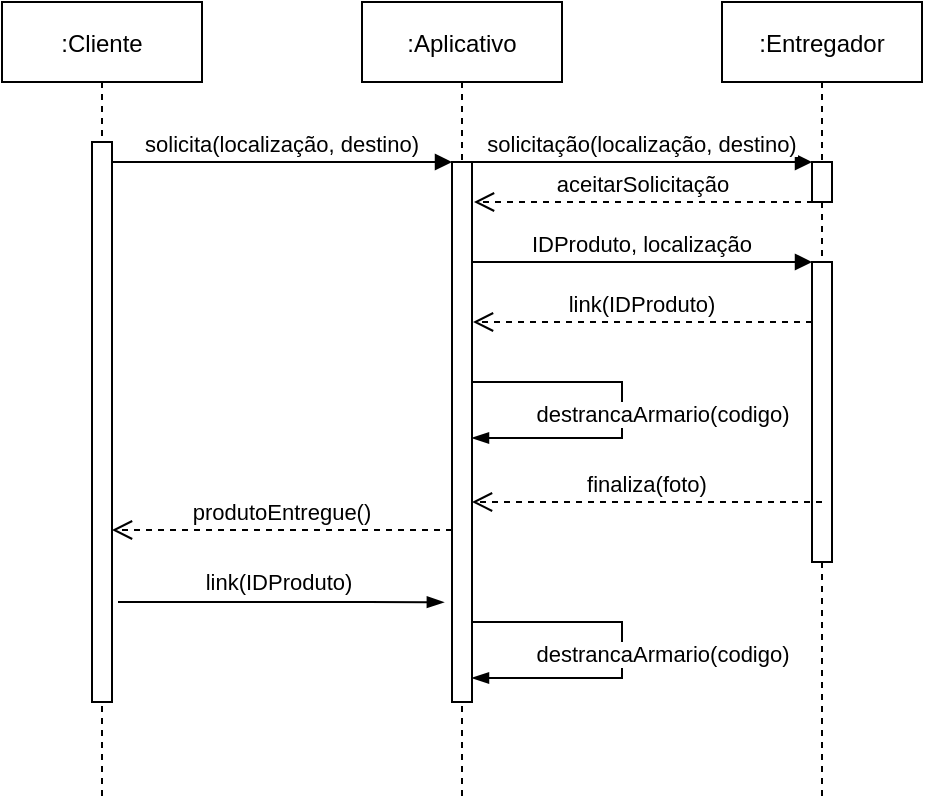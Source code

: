 <mxfile version="18.0.7" type="github">
  <diagram id="kgpKYQtTHZ0yAKxKKP6v" name="Page-1">
    <mxGraphModel dx="1384" dy="761" grid="1" gridSize="10" guides="1" tooltips="1" connect="1" arrows="1" fold="1" page="1" pageScale="1" pageWidth="850" pageHeight="1100" background="#ffffff" math="0" shadow="0">
      <root>
        <mxCell id="0" />
        <mxCell id="1" parent="0" />
        <mxCell id="3nuBFxr9cyL0pnOWT2aG-1" value=":Cliente" style="shape=umlLifeline;perimeter=lifelinePerimeter;container=1;collapsible=0;recursiveResize=0;rounded=0;shadow=0;strokeWidth=1;" parent="1" vertex="1">
          <mxGeometry x="120" y="80" width="100" height="400" as="geometry" />
        </mxCell>
        <mxCell id="3nuBFxr9cyL0pnOWT2aG-2" value="" style="points=[];perimeter=orthogonalPerimeter;rounded=0;shadow=0;strokeWidth=1;" parent="3nuBFxr9cyL0pnOWT2aG-1" vertex="1">
          <mxGeometry x="45" y="70" width="10" height="280" as="geometry" />
        </mxCell>
        <mxCell id="3nuBFxr9cyL0pnOWT2aG-5" value=":Aplicativo" style="shape=umlLifeline;perimeter=lifelinePerimeter;container=1;collapsible=0;recursiveResize=0;rounded=0;shadow=0;strokeWidth=1;" parent="1" vertex="1">
          <mxGeometry x="300" y="80" width="100" height="400" as="geometry" />
        </mxCell>
        <mxCell id="3nuBFxr9cyL0pnOWT2aG-6" value="" style="points=[];perimeter=orthogonalPerimeter;rounded=0;shadow=0;strokeWidth=1;" parent="3nuBFxr9cyL0pnOWT2aG-5" vertex="1">
          <mxGeometry x="45" y="80" width="10" height="270" as="geometry" />
        </mxCell>
        <mxCell id="YM6FdypdWrKnIj3ldF_I-10" value="solicitação(localização, destino)" style="verticalAlign=bottom;endArrow=block;entryX=0;entryY=0;shadow=0;strokeWidth=1;" edge="1" parent="3nuBFxr9cyL0pnOWT2aG-5">
          <mxGeometry relative="1" as="geometry">
            <mxPoint x="55" y="80.0" as="sourcePoint" />
            <mxPoint x="225" y="80.0" as="targetPoint" />
          </mxGeometry>
        </mxCell>
        <mxCell id="YM6FdypdWrKnIj3ldF_I-15" value="IDProduto, localização" style="verticalAlign=bottom;endArrow=block;entryX=0;entryY=0;shadow=0;strokeWidth=1;" edge="1" parent="3nuBFxr9cyL0pnOWT2aG-5">
          <mxGeometry relative="1" as="geometry">
            <mxPoint x="55" y="130.0" as="sourcePoint" />
            <mxPoint x="225" y="130.0" as="targetPoint" />
          </mxGeometry>
        </mxCell>
        <mxCell id="YM6FdypdWrKnIj3ldF_I-19" style="edgeStyle=orthogonalEdgeStyle;rounded=0;orthogonalLoop=1;jettySize=auto;html=1;endArrow=blockThin;endFill=1;" edge="1" parent="3nuBFxr9cyL0pnOWT2aG-5" source="3nuBFxr9cyL0pnOWT2aG-6" target="3nuBFxr9cyL0pnOWT2aG-6">
          <mxGeometry relative="1" as="geometry">
            <mxPoint x="60" y="218" as="targetPoint" />
            <Array as="points">
              <mxPoint x="130" y="190" />
              <mxPoint x="130" y="218" />
            </Array>
          </mxGeometry>
        </mxCell>
        <mxCell id="YM6FdypdWrKnIj3ldF_I-20" value="destrancaArmario(codigo)" style="edgeLabel;html=1;align=center;verticalAlign=middle;resizable=0;points=[];" vertex="1" connectable="0" parent="YM6FdypdWrKnIj3ldF_I-19">
          <mxGeometry x="0.125" relative="1" as="geometry">
            <mxPoint x="20" y="-9" as="offset" />
          </mxGeometry>
        </mxCell>
        <mxCell id="3nuBFxr9cyL0pnOWT2aG-8" value="solicita(localização, destino)" style="verticalAlign=bottom;endArrow=block;entryX=0;entryY=0;shadow=0;strokeWidth=1;" parent="1" source="3nuBFxr9cyL0pnOWT2aG-2" target="3nuBFxr9cyL0pnOWT2aG-6" edge="1">
          <mxGeometry relative="1" as="geometry">
            <mxPoint x="275" y="160" as="sourcePoint" />
          </mxGeometry>
        </mxCell>
        <mxCell id="YM6FdypdWrKnIj3ldF_I-2" value=":Entregador" style="shape=umlLifeline;perimeter=lifelinePerimeter;container=1;collapsible=0;recursiveResize=0;rounded=0;shadow=0;strokeWidth=1;" vertex="1" parent="1">
          <mxGeometry x="480" y="80" width="100" height="400" as="geometry" />
        </mxCell>
        <mxCell id="YM6FdypdWrKnIj3ldF_I-3" value="" style="points=[];perimeter=orthogonalPerimeter;rounded=0;shadow=0;strokeWidth=1;" vertex="1" parent="YM6FdypdWrKnIj3ldF_I-2">
          <mxGeometry x="45" y="80" width="10" height="20" as="geometry" />
        </mxCell>
        <mxCell id="YM6FdypdWrKnIj3ldF_I-5" value="" style="points=[];perimeter=orthogonalPerimeter;rounded=0;shadow=0;strokeWidth=1;" vertex="1" parent="YM6FdypdWrKnIj3ldF_I-2">
          <mxGeometry x="45" y="130" width="10" height="150" as="geometry" />
        </mxCell>
        <mxCell id="YM6FdypdWrKnIj3ldF_I-16" value="link(IDProduto)" style="verticalAlign=bottom;endArrow=open;dashed=1;endSize=8;shadow=0;strokeWidth=1;" edge="1" parent="YM6FdypdWrKnIj3ldF_I-2">
          <mxGeometry relative="1" as="geometry">
            <mxPoint x="-124.5" y="160.0" as="targetPoint" />
            <mxPoint x="45" y="160.0" as="sourcePoint" />
            <Array as="points">
              <mxPoint x="-74.5" y="160" />
            </Array>
          </mxGeometry>
        </mxCell>
        <mxCell id="YM6FdypdWrKnIj3ldF_I-13" value="aceitarSolicitação" style="verticalAlign=bottom;endArrow=open;dashed=1;endSize=8;shadow=0;strokeWidth=1;" edge="1" parent="1">
          <mxGeometry relative="1" as="geometry">
            <mxPoint x="356" y="180" as="targetPoint" />
            <mxPoint x="525.5" y="180.0" as="sourcePoint" />
            <Array as="points">
              <mxPoint x="406" y="180" />
            </Array>
          </mxGeometry>
        </mxCell>
        <mxCell id="YM6FdypdWrKnIj3ldF_I-22" value="finaliza(foto)" style="verticalAlign=bottom;endArrow=open;dashed=1;endSize=8;shadow=0;strokeWidth=1;" edge="1" parent="1">
          <mxGeometry relative="1" as="geometry">
            <mxPoint x="355" y="330" as="targetPoint" />
            <mxPoint x="530" y="330" as="sourcePoint" />
            <Array as="points">
              <mxPoint x="395" y="330" />
            </Array>
          </mxGeometry>
        </mxCell>
        <mxCell id="YM6FdypdWrKnIj3ldF_I-23" value="produtoEntregue()" style="verticalAlign=bottom;endArrow=open;dashed=1;endSize=8;shadow=0;strokeWidth=1;" edge="1" parent="1">
          <mxGeometry relative="1" as="geometry">
            <mxPoint x="175" y="344" as="targetPoint" />
            <mxPoint x="345" y="344.0" as="sourcePoint" />
            <Array as="points">
              <mxPoint x="205" y="344" />
            </Array>
          </mxGeometry>
        </mxCell>
        <mxCell id="YM6FdypdWrKnIj3ldF_I-25" style="edgeStyle=orthogonalEdgeStyle;rounded=0;orthogonalLoop=1;jettySize=auto;html=1;entryX=-0.208;entryY=0.957;entryDx=0;entryDy=0;entryPerimeter=0;endArrow=blockThin;endFill=1;" edge="1" parent="1">
          <mxGeometry relative="1" as="geometry">
            <mxPoint x="178" y="380" as="sourcePoint" />
            <mxPoint x="340.92" y="380.11" as="targetPoint" />
            <Array as="points">
              <mxPoint x="303" y="380" />
              <mxPoint x="303" y="380" />
            </Array>
          </mxGeometry>
        </mxCell>
        <mxCell id="YM6FdypdWrKnIj3ldF_I-26" value="link(IDProduto)" style="edgeLabel;html=1;align=center;verticalAlign=middle;resizable=0;points=[];" vertex="1" connectable="0" parent="YM6FdypdWrKnIj3ldF_I-25">
          <mxGeometry x="-0.409" y="-1" relative="1" as="geometry">
            <mxPoint x="32" y="-11" as="offset" />
          </mxGeometry>
        </mxCell>
        <mxCell id="YM6FdypdWrKnIj3ldF_I-27" style="edgeStyle=orthogonalEdgeStyle;rounded=0;orthogonalLoop=1;jettySize=auto;html=1;endArrow=blockThin;endFill=1;" edge="1" parent="1">
          <mxGeometry relative="1" as="geometry">
            <mxPoint x="355" y="389.997" as="sourcePoint" />
            <mxPoint x="355" y="417.997" as="targetPoint" />
            <Array as="points">
              <mxPoint x="430" y="389.97" />
              <mxPoint x="430" y="417.97" />
            </Array>
          </mxGeometry>
        </mxCell>
        <mxCell id="YM6FdypdWrKnIj3ldF_I-28" value="destrancaArmario(codigo)" style="edgeLabel;html=1;align=center;verticalAlign=middle;resizable=0;points=[];" vertex="1" connectable="0" parent="YM6FdypdWrKnIj3ldF_I-27">
          <mxGeometry x="0.125" relative="1" as="geometry">
            <mxPoint x="20" y="-9" as="offset" />
          </mxGeometry>
        </mxCell>
      </root>
    </mxGraphModel>
  </diagram>
</mxfile>
